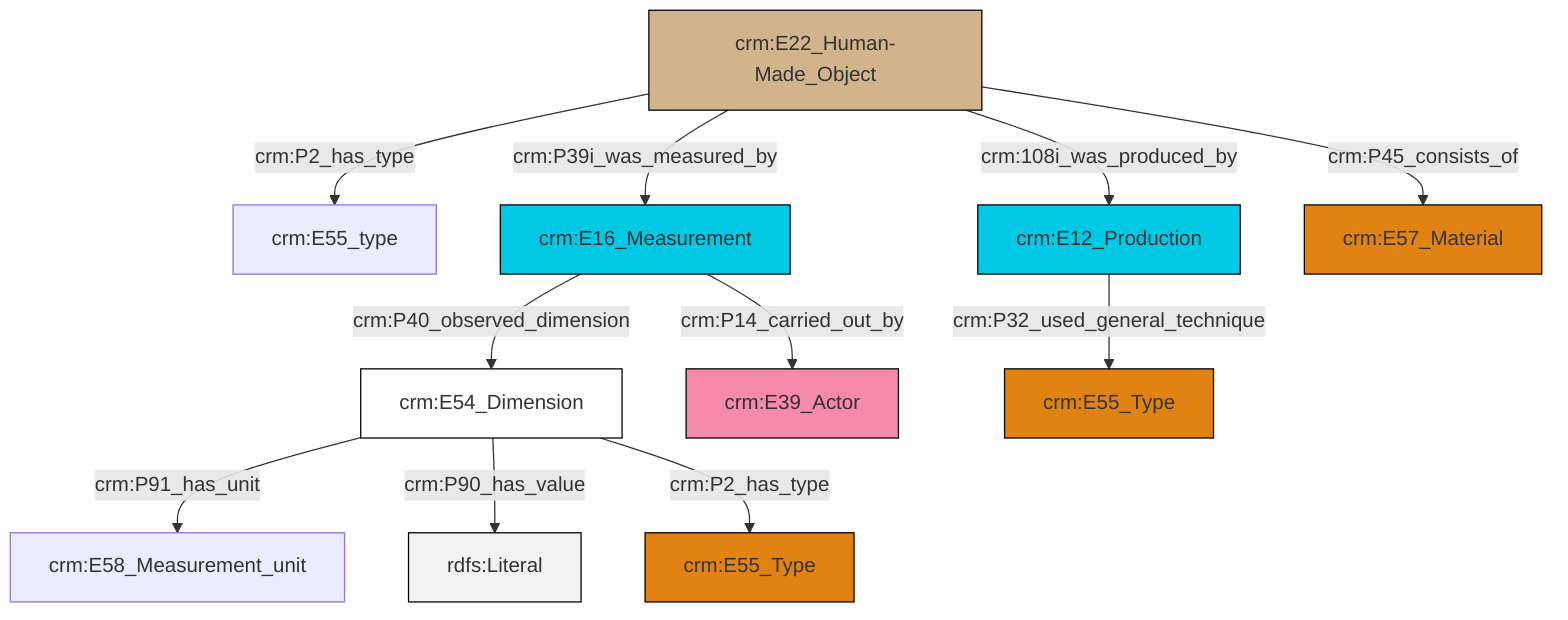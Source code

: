 graph TD
classDef Literal fill:#f2f2f2,stroke:#000000;
classDef CRM_Entity fill:#FFFFFF,stroke:#000000;
classDef Temporal_Entity fill:#00C9E6, stroke:#000000;
classDef Type fill:#E18312, stroke:#000000;
classDef Time-Span fill:#2C9C91, stroke:#000000;
classDef Appellation fill:#FFEB7F, stroke:#000000;
classDef Place fill:#008836, stroke:#000000;
classDef Persistent_Item fill:#B266B2, stroke:#000000;
classDef Conceptual_Object fill:#FFD700, stroke:#000000;
classDef Physical_Thing fill:#D2B48C, stroke:#000000;
classDef Actor fill:#f58aad, stroke:#000000;
classDef PC_Classes fill:#4ce600, stroke:#000000;
classDef Multi fill:#cccccc,stroke:#000000;

0["crm:E54_Dimension"]:::CRM_Entity -->|crm:P91_has_unit| 1["crm:E58_Measurement_unit"]:::Default
4["crm:E16_Measurement"]:::Temporal_Entity -->|crm:P14_carried_out_by| 5["crm:E39_Actor"]:::Actor
6["crm:E22_Human-Made_Object"]:::Physical_Thing -->|crm:P2_has_type| 2["crm:E55_type"]:::Default
7["crm:E12_Production"]:::Temporal_Entity -->|crm:P32_used_general_technique| 8["crm:E55_Type"]:::Type
6["crm:E22_Human-Made_Object"]:::Physical_Thing -->|crm:P39i_was_measured_by| 4["crm:E16_Measurement"]:::Temporal_Entity
4["crm:E16_Measurement"]:::Temporal_Entity -->|crm:P40_observed_dimension| 0["crm:E54_Dimension"]:::CRM_Entity
6["crm:E22_Human-Made_Object"]:::Physical_Thing -->|crm:108i_was_produced_by| 7["crm:E12_Production"]:::Temporal_Entity
0["crm:E54_Dimension"]:::CRM_Entity -->|crm:P90_has_value| 16[rdfs:Literal]:::Literal
6["crm:E22_Human-Made_Object"]:::Physical_Thing -->|crm:P45_consists_of| 18["crm:E57_Material"]:::Type
0["crm:E54_Dimension"]:::CRM_Entity -->|crm:P2_has_type| 10["crm:E55_Type"]:::Type